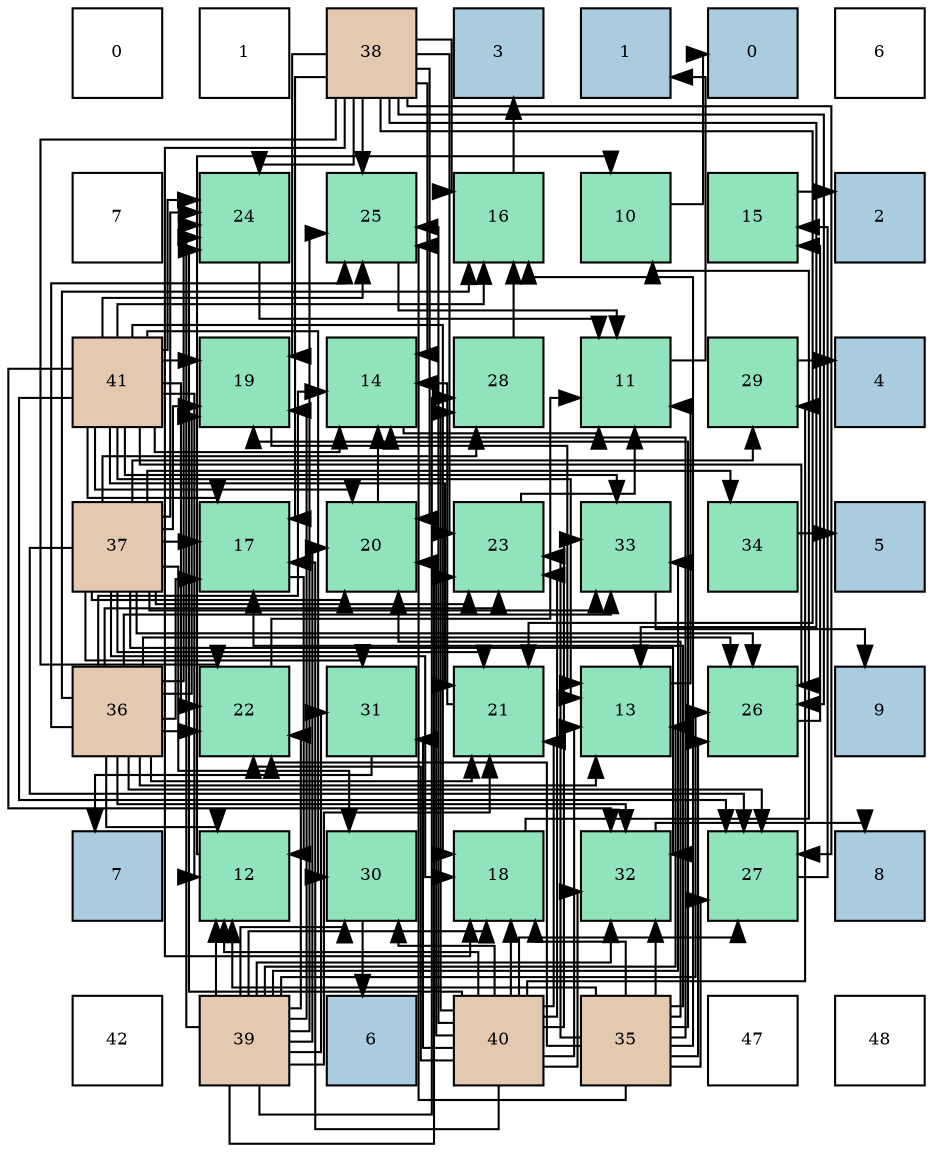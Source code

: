 digraph layout{
 rankdir=TB;
 splines=ortho;
 node [style=filled shape=square fixedsize=true width=0.6];
0[label="0", fontsize=8, fillcolor="#ffffff"];
1[label="1", fontsize=8, fillcolor="#ffffff"];
2[label="38", fontsize=8, fillcolor="#e3c9af"];
3[label="3", fontsize=8, fillcolor="#a9ccde"];
4[label="1", fontsize=8, fillcolor="#a9ccde"];
5[label="0", fontsize=8, fillcolor="#a9ccde"];
6[label="6", fontsize=8, fillcolor="#ffffff"];
7[label="7", fontsize=8, fillcolor="#ffffff"];
8[label="24", fontsize=8, fillcolor="#91e3bb"];
9[label="25", fontsize=8, fillcolor="#91e3bb"];
10[label="16", fontsize=8, fillcolor="#91e3bb"];
11[label="10", fontsize=8, fillcolor="#91e3bb"];
12[label="15", fontsize=8, fillcolor="#91e3bb"];
13[label="2", fontsize=8, fillcolor="#a9ccde"];
14[label="41", fontsize=8, fillcolor="#e3c9af"];
15[label="19", fontsize=8, fillcolor="#91e3bb"];
16[label="14", fontsize=8, fillcolor="#91e3bb"];
17[label="28", fontsize=8, fillcolor="#91e3bb"];
18[label="11", fontsize=8, fillcolor="#91e3bb"];
19[label="29", fontsize=8, fillcolor="#91e3bb"];
20[label="4", fontsize=8, fillcolor="#a9ccde"];
21[label="37", fontsize=8, fillcolor="#e3c9af"];
22[label="17", fontsize=8, fillcolor="#91e3bb"];
23[label="20", fontsize=8, fillcolor="#91e3bb"];
24[label="23", fontsize=8, fillcolor="#91e3bb"];
25[label="33", fontsize=8, fillcolor="#91e3bb"];
26[label="34", fontsize=8, fillcolor="#91e3bb"];
27[label="5", fontsize=8, fillcolor="#a9ccde"];
28[label="36", fontsize=8, fillcolor="#e3c9af"];
29[label="22", fontsize=8, fillcolor="#91e3bb"];
30[label="31", fontsize=8, fillcolor="#91e3bb"];
31[label="21", fontsize=8, fillcolor="#91e3bb"];
32[label="13", fontsize=8, fillcolor="#91e3bb"];
33[label="26", fontsize=8, fillcolor="#91e3bb"];
34[label="9", fontsize=8, fillcolor="#a9ccde"];
35[label="7", fontsize=8, fillcolor="#a9ccde"];
36[label="12", fontsize=8, fillcolor="#91e3bb"];
37[label="30", fontsize=8, fillcolor="#91e3bb"];
38[label="18", fontsize=8, fillcolor="#91e3bb"];
39[label="32", fontsize=8, fillcolor="#91e3bb"];
40[label="27", fontsize=8, fillcolor="#91e3bb"];
41[label="8", fontsize=8, fillcolor="#a9ccde"];
42[label="42", fontsize=8, fillcolor="#ffffff"];
43[label="39", fontsize=8, fillcolor="#e3c9af"];
44[label="6", fontsize=8, fillcolor="#a9ccde"];
45[label="40", fontsize=8, fillcolor="#e3c9af"];
46[label="35", fontsize=8, fillcolor="#e3c9af"];
47[label="47", fontsize=8, fillcolor="#ffffff"];
48[label="48", fontsize=8, fillcolor="#ffffff"];
edge [constraint=false, style=vis];11 -> 5;
18 -> 4;
36 -> 11;
32 -> 18;
16 -> 18;
12 -> 13;
10 -> 3;
22 -> 36;
38 -> 11;
15 -> 32;
23 -> 16;
31 -> 16;
29 -> 18;
24 -> 18;
8 -> 18;
9 -> 18;
33 -> 12;
40 -> 12;
17 -> 10;
19 -> 20;
37 -> 44;
30 -> 35;
39 -> 41;
25 -> 34;
26 -> 27;
46 -> 36;
46 -> 16;
46 -> 10;
46 -> 22;
46 -> 38;
46 -> 15;
46 -> 23;
46 -> 29;
46 -> 24;
46 -> 9;
46 -> 33;
46 -> 40;
46 -> 39;
28 -> 36;
28 -> 32;
28 -> 16;
28 -> 10;
28 -> 22;
28 -> 15;
28 -> 31;
28 -> 29;
28 -> 24;
28 -> 8;
28 -> 9;
28 -> 33;
28 -> 40;
28 -> 39;
28 -> 25;
21 -> 22;
21 -> 38;
21 -> 15;
21 -> 23;
21 -> 31;
21 -> 24;
21 -> 8;
21 -> 33;
21 -> 40;
21 -> 17;
21 -> 19;
21 -> 37;
21 -> 30;
21 -> 39;
21 -> 25;
21 -> 26;
2 -> 32;
2 -> 16;
2 -> 10;
2 -> 22;
2 -> 38;
2 -> 15;
2 -> 23;
2 -> 31;
2 -> 29;
2 -> 24;
2 -> 8;
2 -> 9;
2 -> 33;
2 -> 40;
43 -> 36;
43 -> 32;
43 -> 38;
43 -> 15;
43 -> 23;
43 -> 31;
43 -> 29;
43 -> 24;
43 -> 8;
43 -> 9;
43 -> 33;
43 -> 17;
43 -> 37;
43 -> 30;
43 -> 39;
43 -> 25;
45 -> 36;
45 -> 32;
45 -> 22;
45 -> 38;
45 -> 23;
45 -> 31;
45 -> 29;
45 -> 24;
45 -> 8;
45 -> 9;
45 -> 40;
45 -> 17;
45 -> 19;
45 -> 37;
45 -> 30;
45 -> 39;
45 -> 25;
14 -> 36;
14 -> 32;
14 -> 16;
14 -> 10;
14 -> 22;
14 -> 38;
14 -> 15;
14 -> 23;
14 -> 31;
14 -> 29;
14 -> 8;
14 -> 9;
14 -> 33;
14 -> 40;
14 -> 37;
14 -> 39;
14 -> 25;
edge [constraint=true, style=invis];
0 -> 7 -> 14 -> 21 -> 28 -> 35 -> 42;
1 -> 8 -> 15 -> 22 -> 29 -> 36 -> 43;
2 -> 9 -> 16 -> 23 -> 30 -> 37 -> 44;
3 -> 10 -> 17 -> 24 -> 31 -> 38 -> 45;
4 -> 11 -> 18 -> 25 -> 32 -> 39 -> 46;
5 -> 12 -> 19 -> 26 -> 33 -> 40 -> 47;
6 -> 13 -> 20 -> 27 -> 34 -> 41 -> 48;
rank = same {0 -> 1 -> 2 -> 3 -> 4 -> 5 -> 6};
rank = same {7 -> 8 -> 9 -> 10 -> 11 -> 12 -> 13};
rank = same {14 -> 15 -> 16 -> 17 -> 18 -> 19 -> 20};
rank = same {21 -> 22 -> 23 -> 24 -> 25 -> 26 -> 27};
rank = same {28 -> 29 -> 30 -> 31 -> 32 -> 33 -> 34};
rank = same {35 -> 36 -> 37 -> 38 -> 39 -> 40 -> 41};
rank = same {42 -> 43 -> 44 -> 45 -> 46 -> 47 -> 48};
}